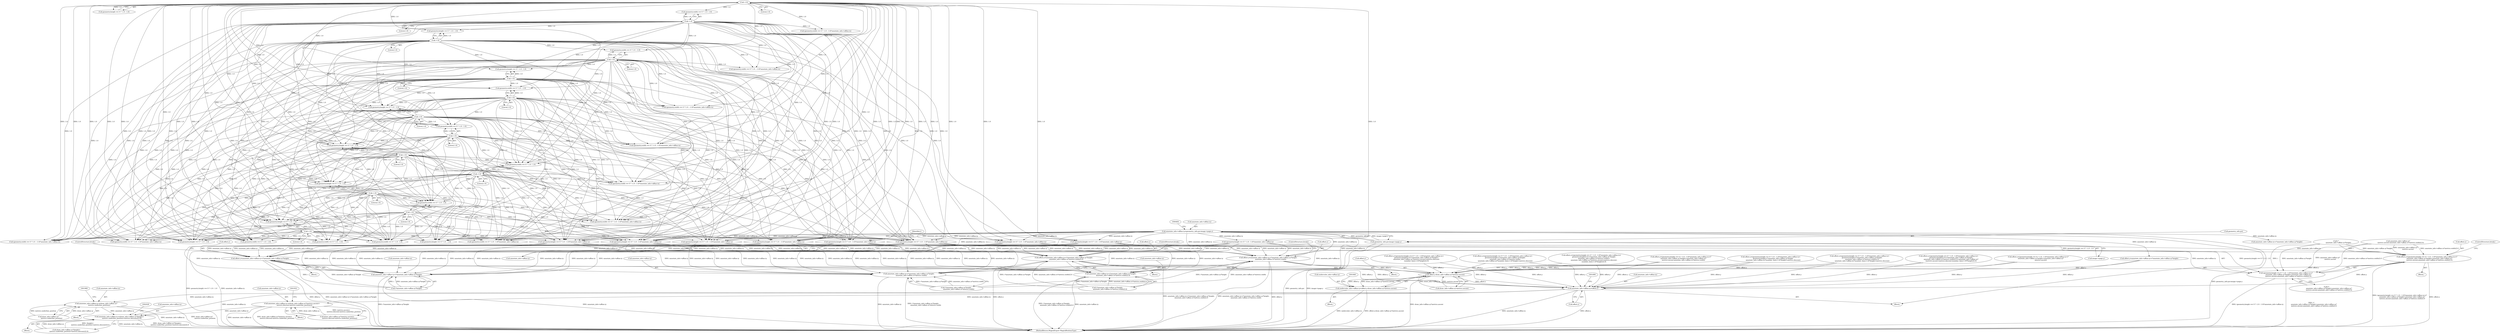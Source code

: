 digraph "0_ImageMagick6_7c2c5ba5b8e3a0b2b82f56c71dfab74ed4006df7@pointer" {
"1000710" [label="(Call,(geometry.height == 0 ? -1.0 : 1.0)*annotate_info->affine.ty)"];
"1000717" [label="(Call,-1.0)"];
"1000656" [label="(Call,-1.0)"];
"1000933" [label="(Call,-1.0)"];
"1000882" [label="(Call,-1.0)"];
"1001426" [label="(Call,-1.0)"];
"1001364" [label="(Call,-1.0)"];
"1001547" [label="(Call,-1.0)"];
"1001490" [label="(Call,-1.0)"];
"1001201" [label="(Call,-1.0)"];
"1001135" [label="(Call,-1.0)"];
"1000614" [label="(Call,-1.0)"];
"1001062" [label="(Call,-1.0)"];
"1000993" [label="(Call,-1.0)"];
"1000448" [label="(Call,annotate_info->affine.ty=geometry_info.psi-image->page.y)"];
"1000454" [label="(Call,geometry_info.psi-image->page.y)"];
"1000705" [label="(Call,offset.y=(geometry.height == 0 ? -1.0 : 1.0)*annotate_info->affine.ty+i*\n          annotate_info->affine.sy*height+annotate_info->affine.sy*\n          metrics.ascent-annotate_info->affine.rx*metrics.width/2.0)"];
"1001826" [label="(Call,offset.y-draw_info->affine.sy*metrics.ascent)"];
"1001820" [label="(Call,undercolor_info->affine.ty=offset.y-draw_info->affine.sy*metrics.ascent)"];
"1001880" [label="(Call,annotate_info->affine.ty=offset.y)"];
"1001908" [label="(Call,annotate_info->affine.ty-=(draw_info->affine.sy*(metrics.ascent+\n          metrics.descent-metrics.underline_position)))"];
"1002004" [label="(Call,annotate_info->affine.ty-=(draw_info->affine.sy*(height+\n          metrics.underline_position+metrics.descent)/2.0))"];
"1001953" [label="(Call,annotate_info->affine.ty-=(draw_info->affine.sy*\n            metrics.underline_position))"];
"1000709" [label="(Call,(geometry.height == 0 ? -1.0 : 1.0)*annotate_info->affine.ty+i*\n          annotate_info->affine.sy*height+annotate_info->affine.sy*\n          metrics.ascent-annotate_info->affine.rx*metrics.width/2.0)"];
"1001620" [label="(Call,offset.y=annotate_info->affine.ty+i*annotate_info->affine.sy*height)"];
"1001624" [label="(Call,annotate_info->affine.ty+i*annotate_info->affine.sy*height)"];
"1001673" [label="(Call,offset.y=annotate_info->affine.ty+i*annotate_info->affine.sy*height-\n          annotate_info->affine.rx*metrics.width/2.0)"];
"1001677" [label="(Call,annotate_info->affine.ty+i*annotate_info->affine.sy*height-\n          annotate_info->affine.rx*metrics.width/2.0)"];
"1001736" [label="(Call,offset.y=annotate_info->affine.ty+i*annotate_info->affine.sy*height-\n          annotate_info->affine.rx*metrics.width)"];
"1001740" [label="(Call,annotate_info->affine.ty+i*annotate_info->affine.sy*height-\n          annotate_info->affine.rx*metrics.width)"];
"1001189" [label="(Call,offset.y=(geometry.height == 0 ? -1.0 : 1.0)*annotate_info->affine.ty+\n          geometry.height/2.0+i*annotate_info->affine.sy*height-\n          annotate_info->affine.rx*metrics.width+\n          annotate_info->affine.sy*(metrics.ascent+metrics.descent-\n          (number_lines-1.0)*height)/2.0)"];
"1000994" [label="(Literal,1.0)"];
"1001063" [label="(Literal,1.0)"];
"1001746" [label="(Call,i*annotate_info->affine.sy*height-\n          annotate_info->affine.rx*metrics.width)"];
"1001194" [label="(Call,(geometry.height == 0 ? -1.0 : 1.0)*annotate_info->affine.ty)"];
"1002003" [label="(Block,)"];
"1001419" [label="(Call,geometry.height == 0 ? 1.0 : -1.0)"];
"1000608" [label="(Call,geometry.height == 0 ? -1.0 : 1.0)"];
"1000717" [label="(Call,-1.0)"];
"1001136" [label="(Literal,1.0)"];
"1000926" [label="(Call,(geometry.height == 0 ? -1.0 : 1.0)*annotate_info->affine.ty)"];
"1001908" [label="(Call,annotate_info->affine.ty-=(draw_info->affine.sy*(metrics.ascent+\n          metrics.descent-metrics.underline_position)))"];
"1000764" [label="(Call,(geometry.width == 0 ? 1.0 : -1.0)*annotate_info->affine.tx)"];
"1001741" [label="(Call,annotate_info->affine.ty)"];
"1002005" [label="(Call,annotate_info->affine.ty)"];
"1001881" [label="(Call,annotate_info->affine.ty)"];
"1001678" [label="(Call,annotate_info->affine.ty)"];
"1001630" [label="(Call,i*annotate_info->affine.sy*height)"];
"1001264" [label="(Call,(geometry.width == 0 ? -1.0 : 1.0)*annotate_info->affine.tx)"];
"1001740" [label="(Call,annotate_info->affine.ty+i*annotate_info->affine.sy*height-\n          annotate_info->affine.rx*metrics.width)"];
"1002061" [label="(MethodReturn,MagickExport MagickBooleanType)"];
"1001548" [label="(Literal,1.0)"];
"1000883" [label="(Literal,1.0)"];
"1000448" [label="(Call,annotate_info->affine.ty=geometry_info.psi-image->page.y)"];
"1000987" [label="(Call,geometry.width == 0 ? -1.0 : 1.0)"];
"1000650" [label="(Call,geometry.width == 0 ? -1.0 : 1.0)"];
"1001677" [label="(Call,annotate_info->affine.ty+i*annotate_info->affine.sy*height-\n          annotate_info->affine.rx*metrics.width/2.0)"];
"1000824" [label="(Call,geometry.height == 0 ? -1.0 : 1.0)"];
"1000607" [label="(Call,(geometry.height == 0 ? -1.0 : 1.0)*annotate_info->affine.ty)"];
"1000454" [label="(Call,geometry_info.psi-image->page.y)"];
"1001830" [label="(Call,draw_info->affine.sy*metrics.ascent)"];
"1000934" [label="(Literal,1.0)"];
"1000735" [label="(Call,annotate_info->affine.sy*\n          metrics.ascent-annotate_info->affine.rx*metrics.width/2.0)"];
"1001765" [label="(ControlStructure,break;)"];
"1001365" [label="(Literal,1.0)"];
"1001201" [label="(Call,-1.0)"];
"1001674" [label="(Call,offset.y)"];
"1001202" [label="(Literal,1.0)"];
"1001055" [label="(Call,(geometry.height == 0 ? -1.0 : 1.0)*annotate_info->affine.ty)"];
"1000424" [label="(Block,)"];
"1001418" [label="(Call,(geometry.height == 0 ? 1.0 : -1.0)*annotate_info->affine.ty)"];
"1001954" [label="(Call,annotate_info->affine.ty)"];
"1000993" [label="(Call,-1.0)"];
"1000726" [label="(Call,i*\n          annotate_info->affine.sy*height)"];
"1001624" [label="(Call,annotate_info->affine.ty+i*annotate_info->affine.sy*height)"];
"1001483" [label="(Call,geometry.width == 0 ? 1.0 : -1.0)"];
"1001062" [label="(Call,-1.0)"];
"1000643" [label="(Block,)"];
"1000706" [label="(Call,offset.y)"];
"1000727" [label="(Identifier,i)"];
"1001639" [label="(ControlStructure,break;)"];
"1001821" [label="(Call,undercolor_info->affine.ty)"];
"1000876" [label="(Call,geometry.width == 0 ? -1.0 : 1.0)"];
"1000455" [label="(Call,geometry_info.psi)"];
"1001706" [label="(Block,)"];
"1001539" [label="(Call,(geometry.height == 0 ? 1.0 : -1.0)*annotate_info->affine.ty)"];
"1000765" [label="(Call,geometry.width == 0 ? 1.0 : -1.0)"];
"1000718" [label="(Literal,1.0)"];
"1000927" [label="(Call,geometry.height == 0 ? -1.0 : 1.0)"];
"1001886" [label="(Call,offset.y)"];
"1000875" [label="(Call,(geometry.width == 0 ? -1.0 : 1.0)*annotate_info->affine.tx)"];
"1001364" [label="(Call,-1.0)"];
"1001050" [label="(Call,offset.y=(geometry.height == 0 ? -1.0 : 1.0)*annotate_info->affine.ty+\n          geometry.height/2.0+i*annotate_info->affine.sy*height-\n          annotate_info->affine.rx*metrics.width/2.0+annotate_info->affine.sy*\n          (metrics.ascent+metrics.descent-(number_lines-1.0)*height)/2.0)"];
"1001426" [label="(Call,-1.0)"];
"1001907" [label="(Block,)"];
"1001621" [label="(Call,offset.y)"];
"1000615" [label="(Literal,1.0)"];
"1001127" [label="(Call,(geometry.width == 0 ? 1.0 : -1.0)*annotate_info->affine.tx)"];
"1000725" [label="(Call,i*\n          annotate_info->affine.sy*height+annotate_info->affine.sy*\n          metrics.ascent-annotate_info->affine.rx*metrics.width/2.0)"];
"1001305" [label="(Call,(geometry.height == 0 ? 1.0 : -1.0)*annotate_info->affine.ty)"];
"1001265" [label="(Call,geometry.width == 0 ? -1.0 : 1.0)"];
"1001909" [label="(Call,annotate_info->affine.ty)"];
"1000602" [label="(Call,offset.y=(geometry.height == 0 ? -1.0 : 1.0)*annotate_info->affine.ty+i*\n          annotate_info->affine.sy*height+annotate_info->affine.sy*\n          metrics.ascent)"];
"1001683" [label="(Call,i*annotate_info->affine.sy*height-\n          annotate_info->affine.rx*metrics.width/2.0)"];
"1000921" [label="(Call,offset.y=(geometry.height == 0 ? -1.0 : 1.0)*annotate_info->affine.ty+\n          geometry.height/2.0+i*annotate_info->affine.sy*height+\n          annotate_info->affine.sy*(metrics.ascent+metrics.descent-\n          (number_lines-1.0)*height)/2.0)"];
"1001826" [label="(Call,offset.y-draw_info->affine.sy*metrics.ascent)"];
"1000986" [label="(Call,(geometry.width == 0 ? -1.0 : 1.0)*annotate_info->affine.tx)"];
"1001736" [label="(Call,offset.y=annotate_info->affine.ty+i*annotate_info->affine.sy*height-\n          annotate_info->affine.rx*metrics.width)"];
"1001641" [label="(Block,)"];
"1001880" [label="(Call,annotate_info->affine.ty=offset.y)"];
"1000710" [label="(Call,(geometry.height == 0 ? -1.0 : 1.0)*annotate_info->affine.ty)"];
"1001953" [label="(Call,annotate_info->affine.ty-=(draw_info->affine.sy*\n            metrics.underline_position))"];
"1000709" [label="(Call,(geometry.height == 0 ? -1.0 : 1.0)*annotate_info->affine.ty+i*\n          annotate_info->affine.sy*height+annotate_info->affine.sy*\n          metrics.ascent-annotate_info->affine.rx*metrics.width/2.0)"];
"1001357" [label="(Call,(geometry.width == 0 ? -1.0 : 1.0)*annotate_info->affine.tx)"];
"1001534" [label="(Call,offset.y=(geometry.height == 0 ? 1.0 : -1.0)*annotate_info->affine.ty+\n          geometry.height+i*annotate_info->affine.sy*height-\n          annotate_info->affine.rx*metrics.width-\n          annotate_info->affine.sy*(number_lines-1.0)*height+metrics.descent)"];
"1000720" [label="(Call,annotate_info->affine.ty)"];
"1000537" [label="(Call,offset.y=annotate_info->affine.ty+i*annotate_info->affine.sy*height)"];
"1001358" [label="(Call,geometry.width == 0 ? -1.0 : 1.0)"];
"1001056" [label="(Call,geometry.height == 0 ? -1.0 : 1.0)"];
"1002004" [label="(Call,annotate_info->affine.ty-=(draw_info->affine.sy*(height+\n          metrics.underline_position+metrics.descent)/2.0))"];
"1002010" [label="(Call,draw_info->affine.sy*(height+\n          metrics.underline_position+metrics.descent)/2.0)"];
"1001620" [label="(Call,offset.y=annotate_info->affine.ty+i*annotate_info->affine.sy*height)"];
"1000458" [label="(Call,image->page.y)"];
"1000818" [label="(Call,offset.y=(geometry.height == 0 ? -1.0 : 1.0)*annotate_info->affine.ty+i*\n          annotate_info->affine.sy*height+annotate_info->affine.sy*\n          metrics.ascent-annotate_info->affine.rx*metrics.width)"];
"1001776" [label="(Block,)"];
"1001914" [label="(Call,draw_info->affine.sy*(metrics.ascent+\n          metrics.descent-metrics.underline_position))"];
"1001482" [label="(Call,(geometry.width == 0 ? 1.0 : -1.0)*annotate_info->affine.tx)"];
"1000614" [label="(Call,-1.0)"];
"1001704" [label="(ControlStructure,break;)"];
"1001135" [label="(Call,-1.0)"];
"1001959" [label="(Call,draw_info->affine.sy*\n            metrics.underline_position)"];
"1000649" [label="(Call,(geometry.width == 0 ? -1.0 : 1.0)*annotate_info->affine.tx)"];
"1001737" [label="(Call,offset.y)"];
"1001491" [label="(Literal,1.0)"];
"1001952" [label="(Block,)"];
"1000711" [label="(Call,geometry.height == 0 ? -1.0 : 1.0)"];
"1000656" [label="(Call,-1.0)"];
"1001300" [label="(Call,offset.y=(geometry.height == 0 ? 1.0 : -1.0)*annotate_info->affine.ty+\n          geometry.height+i*annotate_info->affine.sy*height-\n          annotate_info->affine.sy*(number_lines-1.0)*height+metrics.descent)"];
"1001547" [label="(Call,-1.0)"];
"1000756" [label="(ControlStructure,break;)"];
"1001827" [label="(Call,offset.y)"];
"1000882" [label="(Call,-1.0)"];
"1000541" [label="(Call,annotate_info->affine.ty+i*annotate_info->affine.sy*height)"];
"1001128" [label="(Call,geometry.width == 0 ? 1.0 : -1.0)"];
"1001625" [label="(Call,annotate_info->affine.ty)"];
"1001820" [label="(Call,undercolor_info->affine.ty=offset.y-draw_info->affine.sy*metrics.ascent)"];
"1001673" [label="(Call,offset.y=annotate_info->affine.ty+i*annotate_info->affine.sy*height-\n          annotate_info->affine.rx*metrics.width/2.0)"];
"1001413" [label="(Call,offset.y=(geometry.height == 0 ? 1.0 : -1.0)*annotate_info->affine.ty+\n          geometry.height+i*annotate_info->affine.sy*height-\n          annotate_info->affine.rx*metrics.width/2.0-\n          annotate_info->affine.sy*(number_lines-1.0)*height+metrics.descent)"];
"1001306" [label="(Call,geometry.height == 0 ? 1.0 : -1.0)"];
"1001427" [label="(Literal,1.0)"];
"1001490" [label="(Call,-1.0)"];
"1000564" [label="(Call,(geometry.width == 0 ? -1.0 : 1.0)*annotate_info->affine.tx)"];
"1001600" [label="(Block,)"];
"1000705" [label="(Call,offset.y=(geometry.height == 0 ? -1.0 : 1.0)*annotate_info->affine.ty+i*\n          annotate_info->affine.sy*height+annotate_info->affine.sy*\n          metrics.ascent-annotate_info->affine.rx*metrics.width/2.0)"];
"1000823" [label="(Call,(geometry.height == 0 ? -1.0 : 1.0)*annotate_info->affine.ty)"];
"1001540" [label="(Call,geometry.height == 0 ? 1.0 : -1.0)"];
"1001195" [label="(Call,geometry.height == 0 ? -1.0 : 1.0)"];
"1000565" [label="(Call,geometry.width == 0 ? -1.0 : 1.0)"];
"1000933" [label="(Call,-1.0)"];
"1000657" [label="(Literal,1.0)"];
"1000449" [label="(Call,annotate_info->affine.ty)"];
"1000710" -> "1000709"  [label="AST: "];
"1000710" -> "1000720"  [label="CFG: "];
"1000711" -> "1000710"  [label="AST: "];
"1000720" -> "1000710"  [label="AST: "];
"1000727" -> "1000710"  [label="CFG: "];
"1000710" -> "1002061"  [label="DDG: geometry.height == 0 ? -1.0 : 1.0"];
"1000710" -> "1002061"  [label="DDG: annotate_info->affine.ty"];
"1000710" -> "1000705"  [label="DDG: geometry.height == 0 ? -1.0 : 1.0"];
"1000710" -> "1000705"  [label="DDG: annotate_info->affine.ty"];
"1000710" -> "1000709"  [label="DDG: geometry.height == 0 ? -1.0 : 1.0"];
"1000710" -> "1000709"  [label="DDG: annotate_info->affine.ty"];
"1000717" -> "1000710"  [label="DDG: 1.0"];
"1000656" -> "1000710"  [label="DDG: 1.0"];
"1000933" -> "1000710"  [label="DDG: 1.0"];
"1000882" -> "1000710"  [label="DDG: 1.0"];
"1001426" -> "1000710"  [label="DDG: 1.0"];
"1001364" -> "1000710"  [label="DDG: 1.0"];
"1001547" -> "1000710"  [label="DDG: 1.0"];
"1001490" -> "1000710"  [label="DDG: 1.0"];
"1001201" -> "1000710"  [label="DDG: 1.0"];
"1001135" -> "1000710"  [label="DDG: 1.0"];
"1000614" -> "1000710"  [label="DDG: 1.0"];
"1001062" -> "1000710"  [label="DDG: 1.0"];
"1000993" -> "1000710"  [label="DDG: 1.0"];
"1000448" -> "1000710"  [label="DDG: annotate_info->affine.ty"];
"1000710" -> "1001620"  [label="DDG: annotate_info->affine.ty"];
"1000710" -> "1001624"  [label="DDG: annotate_info->affine.ty"];
"1000710" -> "1001673"  [label="DDG: annotate_info->affine.ty"];
"1000710" -> "1001677"  [label="DDG: annotate_info->affine.ty"];
"1000710" -> "1001736"  [label="DDG: annotate_info->affine.ty"];
"1000710" -> "1001740"  [label="DDG: annotate_info->affine.ty"];
"1000717" -> "1000711"  [label="AST: "];
"1000717" -> "1000718"  [label="CFG: "];
"1000718" -> "1000717"  [label="AST: "];
"1000711" -> "1000717"  [label="CFG: "];
"1000717" -> "1000564"  [label="DDG: 1.0"];
"1000717" -> "1000565"  [label="DDG: 1.0"];
"1000717" -> "1000711"  [label="DDG: 1.0"];
"1000717" -> "1000764"  [label="DDG: 1.0"];
"1000717" -> "1000765"  [label="DDG: 1.0"];
"1000717" -> "1000823"  [label="DDG: 1.0"];
"1000717" -> "1000824"  [label="DDG: 1.0"];
"1000717" -> "1001264"  [label="DDG: 1.0"];
"1000717" -> "1001265"  [label="DDG: 1.0"];
"1000717" -> "1001305"  [label="DDG: 1.0"];
"1000717" -> "1001306"  [label="DDG: 1.0"];
"1000656" -> "1000650"  [label="AST: "];
"1000656" -> "1000657"  [label="CFG: "];
"1000657" -> "1000656"  [label="AST: "];
"1000650" -> "1000656"  [label="CFG: "];
"1000656" -> "1000564"  [label="DDG: 1.0"];
"1000656" -> "1000565"  [label="DDG: 1.0"];
"1000656" -> "1000649"  [label="DDG: 1.0"];
"1000656" -> "1000650"  [label="DDG: 1.0"];
"1000656" -> "1000711"  [label="DDG: 1.0"];
"1000656" -> "1000764"  [label="DDG: 1.0"];
"1000656" -> "1000765"  [label="DDG: 1.0"];
"1000656" -> "1000823"  [label="DDG: 1.0"];
"1000656" -> "1000824"  [label="DDG: 1.0"];
"1000656" -> "1001264"  [label="DDG: 1.0"];
"1000656" -> "1001265"  [label="DDG: 1.0"];
"1000656" -> "1001305"  [label="DDG: 1.0"];
"1000656" -> "1001306"  [label="DDG: 1.0"];
"1000933" -> "1000927"  [label="AST: "];
"1000933" -> "1000934"  [label="CFG: "];
"1000934" -> "1000933"  [label="AST: "];
"1000927" -> "1000933"  [label="CFG: "];
"1000933" -> "1000564"  [label="DDG: 1.0"];
"1000933" -> "1000565"  [label="DDG: 1.0"];
"1000933" -> "1000649"  [label="DDG: 1.0"];
"1000933" -> "1000650"  [label="DDG: 1.0"];
"1000933" -> "1000711"  [label="DDG: 1.0"];
"1000933" -> "1000764"  [label="DDG: 1.0"];
"1000933" -> "1000765"  [label="DDG: 1.0"];
"1000933" -> "1000823"  [label="DDG: 1.0"];
"1000933" -> "1000824"  [label="DDG: 1.0"];
"1000933" -> "1000926"  [label="DDG: 1.0"];
"1000933" -> "1000927"  [label="DDG: 1.0"];
"1000933" -> "1001264"  [label="DDG: 1.0"];
"1000933" -> "1001265"  [label="DDG: 1.0"];
"1000933" -> "1001305"  [label="DDG: 1.0"];
"1000933" -> "1001306"  [label="DDG: 1.0"];
"1000882" -> "1000876"  [label="AST: "];
"1000882" -> "1000883"  [label="CFG: "];
"1000883" -> "1000882"  [label="AST: "];
"1000876" -> "1000882"  [label="CFG: "];
"1000882" -> "1000564"  [label="DDG: 1.0"];
"1000882" -> "1000565"  [label="DDG: 1.0"];
"1000882" -> "1000649"  [label="DDG: 1.0"];
"1000882" -> "1000650"  [label="DDG: 1.0"];
"1000882" -> "1000711"  [label="DDG: 1.0"];
"1000882" -> "1000764"  [label="DDG: 1.0"];
"1000882" -> "1000765"  [label="DDG: 1.0"];
"1000882" -> "1000823"  [label="DDG: 1.0"];
"1000882" -> "1000824"  [label="DDG: 1.0"];
"1000882" -> "1000875"  [label="DDG: 1.0"];
"1000882" -> "1000876"  [label="DDG: 1.0"];
"1000882" -> "1000926"  [label="DDG: 1.0"];
"1000882" -> "1000927"  [label="DDG: 1.0"];
"1000882" -> "1001264"  [label="DDG: 1.0"];
"1000882" -> "1001265"  [label="DDG: 1.0"];
"1000882" -> "1001305"  [label="DDG: 1.0"];
"1000882" -> "1001306"  [label="DDG: 1.0"];
"1001426" -> "1001419"  [label="AST: "];
"1001426" -> "1001427"  [label="CFG: "];
"1001427" -> "1001426"  [label="AST: "];
"1001419" -> "1001426"  [label="CFG: "];
"1001426" -> "1000564"  [label="DDG: 1.0"];
"1001426" -> "1000565"  [label="DDG: 1.0"];
"1001426" -> "1000649"  [label="DDG: 1.0"];
"1001426" -> "1000650"  [label="DDG: 1.0"];
"1001426" -> "1000711"  [label="DDG: 1.0"];
"1001426" -> "1000764"  [label="DDG: 1.0"];
"1001426" -> "1000765"  [label="DDG: 1.0"];
"1001426" -> "1000823"  [label="DDG: 1.0"];
"1001426" -> "1000824"  [label="DDG: 1.0"];
"1001426" -> "1000875"  [label="DDG: 1.0"];
"1001426" -> "1000876"  [label="DDG: 1.0"];
"1001426" -> "1000926"  [label="DDG: 1.0"];
"1001426" -> "1000927"  [label="DDG: 1.0"];
"1001426" -> "1001264"  [label="DDG: 1.0"];
"1001426" -> "1001265"  [label="DDG: 1.0"];
"1001426" -> "1001305"  [label="DDG: 1.0"];
"1001426" -> "1001306"  [label="DDG: 1.0"];
"1001426" -> "1001418"  [label="DDG: 1.0"];
"1001426" -> "1001419"  [label="DDG: 1.0"];
"1001364" -> "1001358"  [label="AST: "];
"1001364" -> "1001365"  [label="CFG: "];
"1001365" -> "1001364"  [label="AST: "];
"1001358" -> "1001364"  [label="CFG: "];
"1001364" -> "1000564"  [label="DDG: 1.0"];
"1001364" -> "1000565"  [label="DDG: 1.0"];
"1001364" -> "1000649"  [label="DDG: 1.0"];
"1001364" -> "1000650"  [label="DDG: 1.0"];
"1001364" -> "1000711"  [label="DDG: 1.0"];
"1001364" -> "1000764"  [label="DDG: 1.0"];
"1001364" -> "1000765"  [label="DDG: 1.0"];
"1001364" -> "1000823"  [label="DDG: 1.0"];
"1001364" -> "1000824"  [label="DDG: 1.0"];
"1001364" -> "1000875"  [label="DDG: 1.0"];
"1001364" -> "1000876"  [label="DDG: 1.0"];
"1001364" -> "1000926"  [label="DDG: 1.0"];
"1001364" -> "1000927"  [label="DDG: 1.0"];
"1001364" -> "1001264"  [label="DDG: 1.0"];
"1001364" -> "1001265"  [label="DDG: 1.0"];
"1001364" -> "1001305"  [label="DDG: 1.0"];
"1001364" -> "1001306"  [label="DDG: 1.0"];
"1001364" -> "1001357"  [label="DDG: 1.0"];
"1001364" -> "1001358"  [label="DDG: 1.0"];
"1001364" -> "1001418"  [label="DDG: 1.0"];
"1001364" -> "1001419"  [label="DDG: 1.0"];
"1001547" -> "1001540"  [label="AST: "];
"1001547" -> "1001548"  [label="CFG: "];
"1001548" -> "1001547"  [label="AST: "];
"1001540" -> "1001547"  [label="CFG: "];
"1001547" -> "1000564"  [label="DDG: 1.0"];
"1001547" -> "1000565"  [label="DDG: 1.0"];
"1001547" -> "1000649"  [label="DDG: 1.0"];
"1001547" -> "1000650"  [label="DDG: 1.0"];
"1001547" -> "1000711"  [label="DDG: 1.0"];
"1001547" -> "1000764"  [label="DDG: 1.0"];
"1001547" -> "1000765"  [label="DDG: 1.0"];
"1001547" -> "1000823"  [label="DDG: 1.0"];
"1001547" -> "1000824"  [label="DDG: 1.0"];
"1001547" -> "1000875"  [label="DDG: 1.0"];
"1001547" -> "1000876"  [label="DDG: 1.0"];
"1001547" -> "1000926"  [label="DDG: 1.0"];
"1001547" -> "1000927"  [label="DDG: 1.0"];
"1001547" -> "1001264"  [label="DDG: 1.0"];
"1001547" -> "1001265"  [label="DDG: 1.0"];
"1001547" -> "1001305"  [label="DDG: 1.0"];
"1001547" -> "1001306"  [label="DDG: 1.0"];
"1001547" -> "1001357"  [label="DDG: 1.0"];
"1001547" -> "1001358"  [label="DDG: 1.0"];
"1001547" -> "1001418"  [label="DDG: 1.0"];
"1001547" -> "1001419"  [label="DDG: 1.0"];
"1001547" -> "1001539"  [label="DDG: 1.0"];
"1001547" -> "1001540"  [label="DDG: 1.0"];
"1001490" -> "1001483"  [label="AST: "];
"1001490" -> "1001491"  [label="CFG: "];
"1001491" -> "1001490"  [label="AST: "];
"1001483" -> "1001490"  [label="CFG: "];
"1001490" -> "1000564"  [label="DDG: 1.0"];
"1001490" -> "1000565"  [label="DDG: 1.0"];
"1001490" -> "1000649"  [label="DDG: 1.0"];
"1001490" -> "1000650"  [label="DDG: 1.0"];
"1001490" -> "1000711"  [label="DDG: 1.0"];
"1001490" -> "1000764"  [label="DDG: 1.0"];
"1001490" -> "1000765"  [label="DDG: 1.0"];
"1001490" -> "1000823"  [label="DDG: 1.0"];
"1001490" -> "1000824"  [label="DDG: 1.0"];
"1001490" -> "1000875"  [label="DDG: 1.0"];
"1001490" -> "1000876"  [label="DDG: 1.0"];
"1001490" -> "1000926"  [label="DDG: 1.0"];
"1001490" -> "1000927"  [label="DDG: 1.0"];
"1001490" -> "1001264"  [label="DDG: 1.0"];
"1001490" -> "1001265"  [label="DDG: 1.0"];
"1001490" -> "1001305"  [label="DDG: 1.0"];
"1001490" -> "1001306"  [label="DDG: 1.0"];
"1001490" -> "1001357"  [label="DDG: 1.0"];
"1001490" -> "1001358"  [label="DDG: 1.0"];
"1001490" -> "1001418"  [label="DDG: 1.0"];
"1001490" -> "1001419"  [label="DDG: 1.0"];
"1001490" -> "1001482"  [label="DDG: 1.0"];
"1001490" -> "1001483"  [label="DDG: 1.0"];
"1001490" -> "1001539"  [label="DDG: 1.0"];
"1001490" -> "1001540"  [label="DDG: 1.0"];
"1001201" -> "1001195"  [label="AST: "];
"1001201" -> "1001202"  [label="CFG: "];
"1001202" -> "1001201"  [label="AST: "];
"1001195" -> "1001201"  [label="CFG: "];
"1001201" -> "1000564"  [label="DDG: 1.0"];
"1001201" -> "1000565"  [label="DDG: 1.0"];
"1001201" -> "1000649"  [label="DDG: 1.0"];
"1001201" -> "1000650"  [label="DDG: 1.0"];
"1001201" -> "1000711"  [label="DDG: 1.0"];
"1001201" -> "1000764"  [label="DDG: 1.0"];
"1001201" -> "1000765"  [label="DDG: 1.0"];
"1001201" -> "1000823"  [label="DDG: 1.0"];
"1001201" -> "1000824"  [label="DDG: 1.0"];
"1001201" -> "1000875"  [label="DDG: 1.0"];
"1001201" -> "1000876"  [label="DDG: 1.0"];
"1001201" -> "1000926"  [label="DDG: 1.0"];
"1001201" -> "1000927"  [label="DDG: 1.0"];
"1001201" -> "1001194"  [label="DDG: 1.0"];
"1001201" -> "1001195"  [label="DDG: 1.0"];
"1001201" -> "1001264"  [label="DDG: 1.0"];
"1001201" -> "1001265"  [label="DDG: 1.0"];
"1001201" -> "1001305"  [label="DDG: 1.0"];
"1001201" -> "1001306"  [label="DDG: 1.0"];
"1001201" -> "1001357"  [label="DDG: 1.0"];
"1001201" -> "1001358"  [label="DDG: 1.0"];
"1001201" -> "1001418"  [label="DDG: 1.0"];
"1001201" -> "1001419"  [label="DDG: 1.0"];
"1001201" -> "1001482"  [label="DDG: 1.0"];
"1001201" -> "1001483"  [label="DDG: 1.0"];
"1001201" -> "1001539"  [label="DDG: 1.0"];
"1001201" -> "1001540"  [label="DDG: 1.0"];
"1001135" -> "1001128"  [label="AST: "];
"1001135" -> "1001136"  [label="CFG: "];
"1001136" -> "1001135"  [label="AST: "];
"1001128" -> "1001135"  [label="CFG: "];
"1001135" -> "1000564"  [label="DDG: 1.0"];
"1001135" -> "1000565"  [label="DDG: 1.0"];
"1001135" -> "1000649"  [label="DDG: 1.0"];
"1001135" -> "1000650"  [label="DDG: 1.0"];
"1001135" -> "1000711"  [label="DDG: 1.0"];
"1001135" -> "1000764"  [label="DDG: 1.0"];
"1001135" -> "1000765"  [label="DDG: 1.0"];
"1001135" -> "1000823"  [label="DDG: 1.0"];
"1001135" -> "1000824"  [label="DDG: 1.0"];
"1001135" -> "1000875"  [label="DDG: 1.0"];
"1001135" -> "1000876"  [label="DDG: 1.0"];
"1001135" -> "1000926"  [label="DDG: 1.0"];
"1001135" -> "1000927"  [label="DDG: 1.0"];
"1001135" -> "1001127"  [label="DDG: 1.0"];
"1001135" -> "1001128"  [label="DDG: 1.0"];
"1001135" -> "1001194"  [label="DDG: 1.0"];
"1001135" -> "1001195"  [label="DDG: 1.0"];
"1001135" -> "1001264"  [label="DDG: 1.0"];
"1001135" -> "1001265"  [label="DDG: 1.0"];
"1001135" -> "1001305"  [label="DDG: 1.0"];
"1001135" -> "1001306"  [label="DDG: 1.0"];
"1001135" -> "1001357"  [label="DDG: 1.0"];
"1001135" -> "1001358"  [label="DDG: 1.0"];
"1001135" -> "1001418"  [label="DDG: 1.0"];
"1001135" -> "1001419"  [label="DDG: 1.0"];
"1001135" -> "1001482"  [label="DDG: 1.0"];
"1001135" -> "1001483"  [label="DDG: 1.0"];
"1001135" -> "1001539"  [label="DDG: 1.0"];
"1001135" -> "1001540"  [label="DDG: 1.0"];
"1000614" -> "1000608"  [label="AST: "];
"1000614" -> "1000615"  [label="CFG: "];
"1000615" -> "1000614"  [label="AST: "];
"1000608" -> "1000614"  [label="CFG: "];
"1000614" -> "1000564"  [label="DDG: 1.0"];
"1000614" -> "1000565"  [label="DDG: 1.0"];
"1000614" -> "1000607"  [label="DDG: 1.0"];
"1000614" -> "1000608"  [label="DDG: 1.0"];
"1000614" -> "1000649"  [label="DDG: 1.0"];
"1000614" -> "1000650"  [label="DDG: 1.0"];
"1000614" -> "1000711"  [label="DDG: 1.0"];
"1000614" -> "1000764"  [label="DDG: 1.0"];
"1000614" -> "1000765"  [label="DDG: 1.0"];
"1000614" -> "1000823"  [label="DDG: 1.0"];
"1000614" -> "1000824"  [label="DDG: 1.0"];
"1000614" -> "1000875"  [label="DDG: 1.0"];
"1000614" -> "1000876"  [label="DDG: 1.0"];
"1000614" -> "1000926"  [label="DDG: 1.0"];
"1000614" -> "1000927"  [label="DDG: 1.0"];
"1000614" -> "1000986"  [label="DDG: 1.0"];
"1000614" -> "1000987"  [label="DDG: 1.0"];
"1000614" -> "1001055"  [label="DDG: 1.0"];
"1000614" -> "1001056"  [label="DDG: 1.0"];
"1000614" -> "1001127"  [label="DDG: 1.0"];
"1000614" -> "1001128"  [label="DDG: 1.0"];
"1000614" -> "1001194"  [label="DDG: 1.0"];
"1000614" -> "1001195"  [label="DDG: 1.0"];
"1000614" -> "1001264"  [label="DDG: 1.0"];
"1000614" -> "1001265"  [label="DDG: 1.0"];
"1000614" -> "1001305"  [label="DDG: 1.0"];
"1000614" -> "1001306"  [label="DDG: 1.0"];
"1000614" -> "1001357"  [label="DDG: 1.0"];
"1000614" -> "1001358"  [label="DDG: 1.0"];
"1000614" -> "1001418"  [label="DDG: 1.0"];
"1000614" -> "1001419"  [label="DDG: 1.0"];
"1000614" -> "1001482"  [label="DDG: 1.0"];
"1000614" -> "1001483"  [label="DDG: 1.0"];
"1000614" -> "1001539"  [label="DDG: 1.0"];
"1000614" -> "1001540"  [label="DDG: 1.0"];
"1001062" -> "1001056"  [label="AST: "];
"1001062" -> "1001063"  [label="CFG: "];
"1001063" -> "1001062"  [label="AST: "];
"1001056" -> "1001062"  [label="CFG: "];
"1001062" -> "1000564"  [label="DDG: 1.0"];
"1001062" -> "1000565"  [label="DDG: 1.0"];
"1001062" -> "1000649"  [label="DDG: 1.0"];
"1001062" -> "1000650"  [label="DDG: 1.0"];
"1001062" -> "1000711"  [label="DDG: 1.0"];
"1001062" -> "1000764"  [label="DDG: 1.0"];
"1001062" -> "1000765"  [label="DDG: 1.0"];
"1001062" -> "1000823"  [label="DDG: 1.0"];
"1001062" -> "1000824"  [label="DDG: 1.0"];
"1001062" -> "1000875"  [label="DDG: 1.0"];
"1001062" -> "1000876"  [label="DDG: 1.0"];
"1001062" -> "1000926"  [label="DDG: 1.0"];
"1001062" -> "1000927"  [label="DDG: 1.0"];
"1001062" -> "1001055"  [label="DDG: 1.0"];
"1001062" -> "1001056"  [label="DDG: 1.0"];
"1001062" -> "1001127"  [label="DDG: 1.0"];
"1001062" -> "1001128"  [label="DDG: 1.0"];
"1001062" -> "1001194"  [label="DDG: 1.0"];
"1001062" -> "1001195"  [label="DDG: 1.0"];
"1001062" -> "1001264"  [label="DDG: 1.0"];
"1001062" -> "1001265"  [label="DDG: 1.0"];
"1001062" -> "1001305"  [label="DDG: 1.0"];
"1001062" -> "1001306"  [label="DDG: 1.0"];
"1001062" -> "1001357"  [label="DDG: 1.0"];
"1001062" -> "1001358"  [label="DDG: 1.0"];
"1001062" -> "1001418"  [label="DDG: 1.0"];
"1001062" -> "1001419"  [label="DDG: 1.0"];
"1001062" -> "1001482"  [label="DDG: 1.0"];
"1001062" -> "1001483"  [label="DDG: 1.0"];
"1001062" -> "1001539"  [label="DDG: 1.0"];
"1001062" -> "1001540"  [label="DDG: 1.0"];
"1000993" -> "1000987"  [label="AST: "];
"1000993" -> "1000994"  [label="CFG: "];
"1000994" -> "1000993"  [label="AST: "];
"1000987" -> "1000993"  [label="CFG: "];
"1000993" -> "1000564"  [label="DDG: 1.0"];
"1000993" -> "1000565"  [label="DDG: 1.0"];
"1000993" -> "1000649"  [label="DDG: 1.0"];
"1000993" -> "1000650"  [label="DDG: 1.0"];
"1000993" -> "1000711"  [label="DDG: 1.0"];
"1000993" -> "1000764"  [label="DDG: 1.0"];
"1000993" -> "1000765"  [label="DDG: 1.0"];
"1000993" -> "1000823"  [label="DDG: 1.0"];
"1000993" -> "1000824"  [label="DDG: 1.0"];
"1000993" -> "1000875"  [label="DDG: 1.0"];
"1000993" -> "1000876"  [label="DDG: 1.0"];
"1000993" -> "1000926"  [label="DDG: 1.0"];
"1000993" -> "1000927"  [label="DDG: 1.0"];
"1000993" -> "1000986"  [label="DDG: 1.0"];
"1000993" -> "1000987"  [label="DDG: 1.0"];
"1000993" -> "1001055"  [label="DDG: 1.0"];
"1000993" -> "1001056"  [label="DDG: 1.0"];
"1000993" -> "1001127"  [label="DDG: 1.0"];
"1000993" -> "1001128"  [label="DDG: 1.0"];
"1000993" -> "1001194"  [label="DDG: 1.0"];
"1000993" -> "1001195"  [label="DDG: 1.0"];
"1000993" -> "1001264"  [label="DDG: 1.0"];
"1000993" -> "1001265"  [label="DDG: 1.0"];
"1000993" -> "1001305"  [label="DDG: 1.0"];
"1000993" -> "1001306"  [label="DDG: 1.0"];
"1000993" -> "1001357"  [label="DDG: 1.0"];
"1000993" -> "1001358"  [label="DDG: 1.0"];
"1000993" -> "1001418"  [label="DDG: 1.0"];
"1000993" -> "1001419"  [label="DDG: 1.0"];
"1000993" -> "1001482"  [label="DDG: 1.0"];
"1000993" -> "1001483"  [label="DDG: 1.0"];
"1000993" -> "1001539"  [label="DDG: 1.0"];
"1000993" -> "1001540"  [label="DDG: 1.0"];
"1000448" -> "1000424"  [label="AST: "];
"1000448" -> "1000454"  [label="CFG: "];
"1000449" -> "1000448"  [label="AST: "];
"1000454" -> "1000448"  [label="AST: "];
"1000464" -> "1000448"  [label="CFG: "];
"1000448" -> "1002061"  [label="DDG: geometry_info.psi-image->page.y"];
"1000454" -> "1000448"  [label="DDG: geometry_info.psi"];
"1000454" -> "1000448"  [label="DDG: image->page.y"];
"1000448" -> "1000537"  [label="DDG: annotate_info->affine.ty"];
"1000448" -> "1000541"  [label="DDG: annotate_info->affine.ty"];
"1000448" -> "1000607"  [label="DDG: annotate_info->affine.ty"];
"1000448" -> "1000823"  [label="DDG: annotate_info->affine.ty"];
"1000448" -> "1000926"  [label="DDG: annotate_info->affine.ty"];
"1000448" -> "1001055"  [label="DDG: annotate_info->affine.ty"];
"1000448" -> "1001194"  [label="DDG: annotate_info->affine.ty"];
"1000448" -> "1001305"  [label="DDG: annotate_info->affine.ty"];
"1000448" -> "1001418"  [label="DDG: annotate_info->affine.ty"];
"1000448" -> "1001539"  [label="DDG: annotate_info->affine.ty"];
"1000448" -> "1001620"  [label="DDG: annotate_info->affine.ty"];
"1000448" -> "1001624"  [label="DDG: annotate_info->affine.ty"];
"1000448" -> "1001673"  [label="DDG: annotate_info->affine.ty"];
"1000448" -> "1001677"  [label="DDG: annotate_info->affine.ty"];
"1000448" -> "1001736"  [label="DDG: annotate_info->affine.ty"];
"1000448" -> "1001740"  [label="DDG: annotate_info->affine.ty"];
"1000454" -> "1000458"  [label="CFG: "];
"1000455" -> "1000454"  [label="AST: "];
"1000458" -> "1000454"  [label="AST: "];
"1000454" -> "1002061"  [label="DDG: geometry_info.psi"];
"1000454" -> "1002061"  [label="DDG: image->page.y"];
"1000705" -> "1000643"  [label="AST: "];
"1000705" -> "1000709"  [label="CFG: "];
"1000706" -> "1000705"  [label="AST: "];
"1000709" -> "1000705"  [label="AST: "];
"1000756" -> "1000705"  [label="CFG: "];
"1000705" -> "1002061"  [label="DDG: (geometry.height == 0 ? -1.0 : 1.0)*annotate_info->affine.ty+i*\n          annotate_info->affine.sy*height+annotate_info->affine.sy*\n          metrics.ascent-annotate_info->affine.rx*metrics.width/2.0"];
"1000705" -> "1002061"  [label="DDG: offset.y"];
"1000726" -> "1000705"  [label="DDG: i"];
"1000726" -> "1000705"  [label="DDG: annotate_info->affine.sy*height"];
"1000735" -> "1000705"  [label="DDG: annotate_info->affine.sy*\n          metrics.ascent"];
"1000735" -> "1000705"  [label="DDG: annotate_info->affine.rx*metrics.width/2.0"];
"1000705" -> "1001826"  [label="DDG: offset.y"];
"1000705" -> "1001880"  [label="DDG: offset.y"];
"1001826" -> "1001820"  [label="AST: "];
"1001826" -> "1001830"  [label="CFG: "];
"1001827" -> "1001826"  [label="AST: "];
"1001830" -> "1001826"  [label="AST: "];
"1001820" -> "1001826"  [label="CFG: "];
"1001826" -> "1002061"  [label="DDG: draw_info->affine.sy*metrics.ascent"];
"1001826" -> "1001820"  [label="DDG: offset.y"];
"1001826" -> "1001820"  [label="DDG: draw_info->affine.sy*metrics.ascent"];
"1001050" -> "1001826"  [label="DDG: offset.y"];
"1001189" -> "1001826"  [label="DDG: offset.y"];
"1001300" -> "1001826"  [label="DDG: offset.y"];
"1001673" -> "1001826"  [label="DDG: offset.y"];
"1000602" -> "1001826"  [label="DDG: offset.y"];
"1001413" -> "1001826"  [label="DDG: offset.y"];
"1000537" -> "1001826"  [label="DDG: offset.y"];
"1000921" -> "1001826"  [label="DDG: offset.y"];
"1001534" -> "1001826"  [label="DDG: offset.y"];
"1001620" -> "1001826"  [label="DDG: offset.y"];
"1000818" -> "1001826"  [label="DDG: offset.y"];
"1001736" -> "1001826"  [label="DDG: offset.y"];
"1001830" -> "1001826"  [label="DDG: draw_info->affine.sy"];
"1001830" -> "1001826"  [label="DDG: metrics.ascent"];
"1001826" -> "1001880"  [label="DDG: offset.y"];
"1001820" -> "1001776"  [label="AST: "];
"1001821" -> "1001820"  [label="AST: "];
"1001840" -> "1001820"  [label="CFG: "];
"1001820" -> "1002061"  [label="DDG: undercolor_info->affine.ty"];
"1001820" -> "1002061"  [label="DDG: offset.y-draw_info->affine.sy*metrics.ascent"];
"1001880" -> "1000424"  [label="AST: "];
"1001880" -> "1001886"  [label="CFG: "];
"1001881" -> "1001880"  [label="AST: "];
"1001886" -> "1001880"  [label="AST: "];
"1001890" -> "1001880"  [label="CFG: "];
"1001880" -> "1002061"  [label="DDG: annotate_info->affine.ty"];
"1001880" -> "1002061"  [label="DDG: offset.y"];
"1001050" -> "1001880"  [label="DDG: offset.y"];
"1001189" -> "1001880"  [label="DDG: offset.y"];
"1001300" -> "1001880"  [label="DDG: offset.y"];
"1001673" -> "1001880"  [label="DDG: offset.y"];
"1000602" -> "1001880"  [label="DDG: offset.y"];
"1001413" -> "1001880"  [label="DDG: offset.y"];
"1000921" -> "1001880"  [label="DDG: offset.y"];
"1001534" -> "1001880"  [label="DDG: offset.y"];
"1001620" -> "1001880"  [label="DDG: offset.y"];
"1000818" -> "1001880"  [label="DDG: offset.y"];
"1001736" -> "1001880"  [label="DDG: offset.y"];
"1000537" -> "1001880"  [label="DDG: offset.y"];
"1001880" -> "1001908"  [label="DDG: annotate_info->affine.ty"];
"1001880" -> "1001953"  [label="DDG: annotate_info->affine.ty"];
"1001880" -> "1002004"  [label="DDG: annotate_info->affine.ty"];
"1001908" -> "1001907"  [label="AST: "];
"1001908" -> "1001914"  [label="CFG: "];
"1001909" -> "1001908"  [label="AST: "];
"1001914" -> "1001908"  [label="AST: "];
"1001932" -> "1001908"  [label="CFG: "];
"1001908" -> "1002061"  [label="DDG: annotate_info->affine.ty"];
"1001908" -> "1002061"  [label="DDG: draw_info->affine.sy*(metrics.ascent+\n          metrics.descent-metrics.underline_position)"];
"1001914" -> "1001908"  [label="DDG: draw_info->affine.sy"];
"1001914" -> "1001908"  [label="DDG: metrics.ascent+\n          metrics.descent-metrics.underline_position"];
"1001908" -> "1002004"  [label="DDG: annotate_info->affine.ty"];
"1002004" -> "1002003"  [label="AST: "];
"1002004" -> "1002010"  [label="CFG: "];
"1002005" -> "1002004"  [label="AST: "];
"1002010" -> "1002004"  [label="AST: "];
"1002028" -> "1002004"  [label="CFG: "];
"1002004" -> "1002061"  [label="DDG: draw_info->affine.sy*(height+\n          metrics.underline_position+metrics.descent)/2.0"];
"1002004" -> "1002061"  [label="DDG: annotate_info->affine.ty"];
"1002010" -> "1002004"  [label="DDG: draw_info->affine.sy"];
"1002010" -> "1002004"  [label="DDG: (height+\n          metrics.underline_position+metrics.descent)/2.0"];
"1001953" -> "1002004"  [label="DDG: annotate_info->affine.ty"];
"1001953" -> "1001952"  [label="AST: "];
"1001953" -> "1001959"  [label="CFG: "];
"1001954" -> "1001953"  [label="AST: "];
"1001959" -> "1001953"  [label="AST: "];
"1001969" -> "1001953"  [label="CFG: "];
"1001953" -> "1002061"  [label="DDG: annotate_info->affine.ty"];
"1001953" -> "1002061"  [label="DDG: draw_info->affine.sy*\n            metrics.underline_position"];
"1001959" -> "1001953"  [label="DDG: draw_info->affine.sy"];
"1001959" -> "1001953"  [label="DDG: metrics.underline_position"];
"1000709" -> "1000725"  [label="CFG: "];
"1000725" -> "1000709"  [label="AST: "];
"1000709" -> "1002061"  [label="DDG: (geometry.height == 0 ? -1.0 : 1.0)*annotate_info->affine.ty"];
"1000709" -> "1002061"  [label="DDG: i*\n          annotate_info->affine.sy*height+annotate_info->affine.sy*\n          metrics.ascent-annotate_info->affine.rx*metrics.width/2.0"];
"1000726" -> "1000709"  [label="DDG: i"];
"1000726" -> "1000709"  [label="DDG: annotate_info->affine.sy*height"];
"1000735" -> "1000709"  [label="DDG: annotate_info->affine.sy*\n          metrics.ascent"];
"1000735" -> "1000709"  [label="DDG: annotate_info->affine.rx*metrics.width/2.0"];
"1001620" -> "1001600"  [label="AST: "];
"1001620" -> "1001624"  [label="CFG: "];
"1001621" -> "1001620"  [label="AST: "];
"1001624" -> "1001620"  [label="AST: "];
"1001639" -> "1001620"  [label="CFG: "];
"1001620" -> "1002061"  [label="DDG: offset.y"];
"1001620" -> "1002061"  [label="DDG: annotate_info->affine.ty+i*annotate_info->affine.sy*height"];
"1000926" -> "1001620"  [label="DDG: annotate_info->affine.ty"];
"1000607" -> "1001620"  [label="DDG: annotate_info->affine.ty"];
"1001305" -> "1001620"  [label="DDG: annotate_info->affine.ty"];
"1001055" -> "1001620"  [label="DDG: annotate_info->affine.ty"];
"1001418" -> "1001620"  [label="DDG: annotate_info->affine.ty"];
"1001539" -> "1001620"  [label="DDG: annotate_info->affine.ty"];
"1000823" -> "1001620"  [label="DDG: annotate_info->affine.ty"];
"1001194" -> "1001620"  [label="DDG: annotate_info->affine.ty"];
"1001630" -> "1001620"  [label="DDG: i"];
"1001630" -> "1001620"  [label="DDG: annotate_info->affine.sy*height"];
"1001624" -> "1001630"  [label="CFG: "];
"1001625" -> "1001624"  [label="AST: "];
"1001630" -> "1001624"  [label="AST: "];
"1001624" -> "1002061"  [label="DDG: i*annotate_info->affine.sy*height"];
"1001624" -> "1002061"  [label="DDG: annotate_info->affine.ty"];
"1000926" -> "1001624"  [label="DDG: annotate_info->affine.ty"];
"1000607" -> "1001624"  [label="DDG: annotate_info->affine.ty"];
"1001305" -> "1001624"  [label="DDG: annotate_info->affine.ty"];
"1001055" -> "1001624"  [label="DDG: annotate_info->affine.ty"];
"1001418" -> "1001624"  [label="DDG: annotate_info->affine.ty"];
"1001539" -> "1001624"  [label="DDG: annotate_info->affine.ty"];
"1000823" -> "1001624"  [label="DDG: annotate_info->affine.ty"];
"1001194" -> "1001624"  [label="DDG: annotate_info->affine.ty"];
"1001630" -> "1001624"  [label="DDG: i"];
"1001630" -> "1001624"  [label="DDG: annotate_info->affine.sy*height"];
"1001673" -> "1001641"  [label="AST: "];
"1001673" -> "1001677"  [label="CFG: "];
"1001674" -> "1001673"  [label="AST: "];
"1001677" -> "1001673"  [label="AST: "];
"1001704" -> "1001673"  [label="CFG: "];
"1001673" -> "1002061"  [label="DDG: offset.y"];
"1001673" -> "1002061"  [label="DDG: annotate_info->affine.ty+i*annotate_info->affine.sy*height-\n          annotate_info->affine.rx*metrics.width/2.0"];
"1000926" -> "1001673"  [label="DDG: annotate_info->affine.ty"];
"1000607" -> "1001673"  [label="DDG: annotate_info->affine.ty"];
"1001305" -> "1001673"  [label="DDG: annotate_info->affine.ty"];
"1001055" -> "1001673"  [label="DDG: annotate_info->affine.ty"];
"1001418" -> "1001673"  [label="DDG: annotate_info->affine.ty"];
"1001539" -> "1001673"  [label="DDG: annotate_info->affine.ty"];
"1000823" -> "1001673"  [label="DDG: annotate_info->affine.ty"];
"1001194" -> "1001673"  [label="DDG: annotate_info->affine.ty"];
"1001683" -> "1001673"  [label="DDG: i*annotate_info->affine.sy*height"];
"1001683" -> "1001673"  [label="DDG: annotate_info->affine.rx*metrics.width/2.0"];
"1001677" -> "1001683"  [label="CFG: "];
"1001678" -> "1001677"  [label="AST: "];
"1001683" -> "1001677"  [label="AST: "];
"1001677" -> "1002061"  [label="DDG: annotate_info->affine.ty"];
"1001677" -> "1002061"  [label="DDG: i*annotate_info->affine.sy*height-\n          annotate_info->affine.rx*metrics.width/2.0"];
"1000926" -> "1001677"  [label="DDG: annotate_info->affine.ty"];
"1000607" -> "1001677"  [label="DDG: annotate_info->affine.ty"];
"1001305" -> "1001677"  [label="DDG: annotate_info->affine.ty"];
"1001055" -> "1001677"  [label="DDG: annotate_info->affine.ty"];
"1001418" -> "1001677"  [label="DDG: annotate_info->affine.ty"];
"1001539" -> "1001677"  [label="DDG: annotate_info->affine.ty"];
"1000823" -> "1001677"  [label="DDG: annotate_info->affine.ty"];
"1001194" -> "1001677"  [label="DDG: annotate_info->affine.ty"];
"1001683" -> "1001677"  [label="DDG: i*annotate_info->affine.sy*height"];
"1001683" -> "1001677"  [label="DDG: annotate_info->affine.rx*metrics.width/2.0"];
"1001736" -> "1001706"  [label="AST: "];
"1001736" -> "1001740"  [label="CFG: "];
"1001737" -> "1001736"  [label="AST: "];
"1001740" -> "1001736"  [label="AST: "];
"1001765" -> "1001736"  [label="CFG: "];
"1001736" -> "1002061"  [label="DDG: annotate_info->affine.ty+i*annotate_info->affine.sy*height-\n          annotate_info->affine.rx*metrics.width"];
"1001736" -> "1002061"  [label="DDG: offset.y"];
"1000926" -> "1001736"  [label="DDG: annotate_info->affine.ty"];
"1000607" -> "1001736"  [label="DDG: annotate_info->affine.ty"];
"1001305" -> "1001736"  [label="DDG: annotate_info->affine.ty"];
"1001055" -> "1001736"  [label="DDG: annotate_info->affine.ty"];
"1001418" -> "1001736"  [label="DDG: annotate_info->affine.ty"];
"1001539" -> "1001736"  [label="DDG: annotate_info->affine.ty"];
"1000823" -> "1001736"  [label="DDG: annotate_info->affine.ty"];
"1001194" -> "1001736"  [label="DDG: annotate_info->affine.ty"];
"1001746" -> "1001736"  [label="DDG: i*annotate_info->affine.sy*height"];
"1001746" -> "1001736"  [label="DDG: annotate_info->affine.rx*metrics.width"];
"1001740" -> "1001746"  [label="CFG: "];
"1001741" -> "1001740"  [label="AST: "];
"1001746" -> "1001740"  [label="AST: "];
"1001740" -> "1002061"  [label="DDG: i*annotate_info->affine.sy*height-\n          annotate_info->affine.rx*metrics.width"];
"1001740" -> "1002061"  [label="DDG: annotate_info->affine.ty"];
"1000926" -> "1001740"  [label="DDG: annotate_info->affine.ty"];
"1000607" -> "1001740"  [label="DDG: annotate_info->affine.ty"];
"1001305" -> "1001740"  [label="DDG: annotate_info->affine.ty"];
"1001055" -> "1001740"  [label="DDG: annotate_info->affine.ty"];
"1001418" -> "1001740"  [label="DDG: annotate_info->affine.ty"];
"1001539" -> "1001740"  [label="DDG: annotate_info->affine.ty"];
"1000823" -> "1001740"  [label="DDG: annotate_info->affine.ty"];
"1001194" -> "1001740"  [label="DDG: annotate_info->affine.ty"];
"1001746" -> "1001740"  [label="DDG: i*annotate_info->affine.sy*height"];
"1001746" -> "1001740"  [label="DDG: annotate_info->affine.rx*metrics.width"];
}

